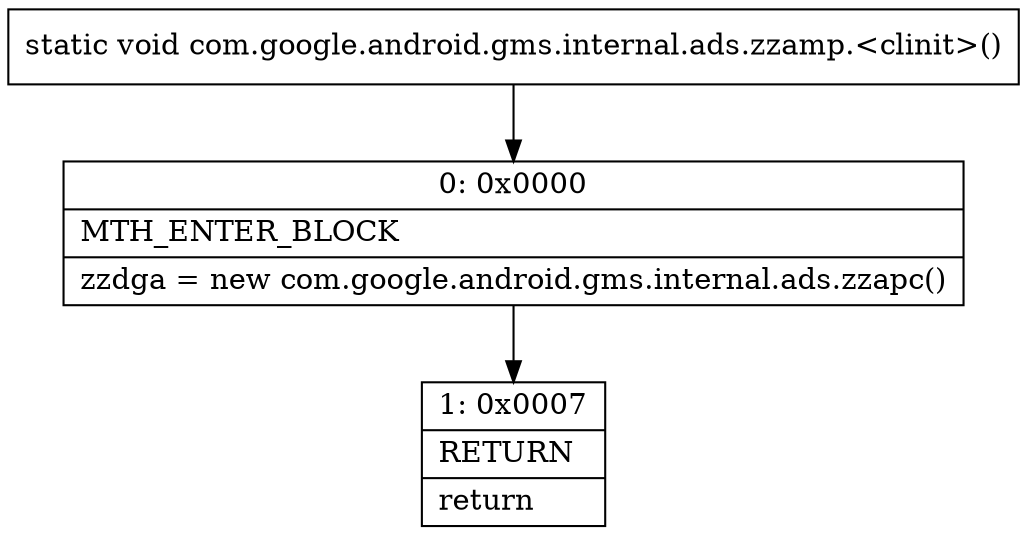 digraph "CFG forcom.google.android.gms.internal.ads.zzamp.\<clinit\>()V" {
Node_0 [shape=record,label="{0\:\ 0x0000|MTH_ENTER_BLOCK\l|zzdga = new com.google.android.gms.internal.ads.zzapc()\l}"];
Node_1 [shape=record,label="{1\:\ 0x0007|RETURN\l|return\l}"];
MethodNode[shape=record,label="{static void com.google.android.gms.internal.ads.zzamp.\<clinit\>() }"];
MethodNode -> Node_0;
Node_0 -> Node_1;
}

